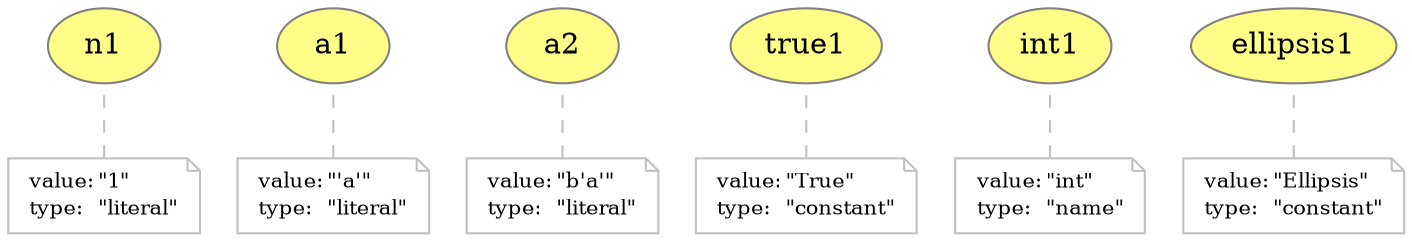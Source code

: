 digraph "PROV" { size="16,12"; rankdir="BT";
"http://example.org/n1" [fillcolor="#FFFC87",color="#808080",style="filled",label="n1",URL="http://example.org/n1"]
"-attrs0" [color="gray",shape="note",fontsize="10",fontcolor="black",label=<<TABLE cellpadding="0" border="0">
	<TR>
	    <TD align="left">value:</TD>
	    <TD align="left">&quot;1&quot;</TD>
	</TR>
	<TR>
	    <TD align="left">type:</TD>
	    <TD align="left">&quot;literal&quot;</TD>
	</TR>
</TABLE>>]
"-attrs0" -> "http://example.org/n1" [color="gray",style="dashed",arrowhead="none"]
"http://example.org/a1" [fillcolor="#FFFC87",color="#808080",style="filled",label="a1",URL="http://example.org/a1"]
"-attrs1" [color="gray",shape="note",fontsize="10",fontcolor="black",label=<<TABLE cellpadding="0" border="0">
	<TR>
	    <TD align="left">value:</TD>
	    <TD align="left">&quot;&#x27;a&#x27;&quot;</TD>
	</TR>
	<TR>
	    <TD align="left">type:</TD>
	    <TD align="left">&quot;literal&quot;</TD>
	</TR>
</TABLE>>]
"-attrs1" -> "http://example.org/a1" [color="gray",style="dashed",arrowhead="none"]
"http://example.org/a2" [fillcolor="#FFFC87",color="#808080",style="filled",label="a2",URL="http://example.org/a2"]
"-attrs2" [color="gray",shape="note",fontsize="10",fontcolor="black",label=<<TABLE cellpadding="0" border="0">
	<TR>
	    <TD align="left">value:</TD>
	    <TD align="left">&quot;b&#x27;a&#x27;&quot;</TD>
	</TR>
	<TR>
	    <TD align="left">type:</TD>
	    <TD align="left">&quot;literal&quot;</TD>
	</TR>
</TABLE>>]
"-attrs2" -> "http://example.org/a2" [color="gray",style="dashed",arrowhead="none"]
"http://example.org/true1" [fillcolor="#FFFC87",color="#808080",style="filled",label="true1",URL="http://example.org/true1"]
"-attrs3" [color="gray",shape="note",fontsize="10",fontcolor="black",label=<<TABLE cellpadding="0" border="0">
	<TR>
	    <TD align="left">value:</TD>
	    <TD align="left">&quot;True&quot;</TD>
	</TR>
	<TR>
	    <TD align="left">type:</TD>
	    <TD align="left">&quot;constant&quot;</TD>
	</TR>
</TABLE>>]
"-attrs3" -> "http://example.org/true1" [color="gray",style="dashed",arrowhead="none"]
"http://example.org/int1" [fillcolor="#FFFC87",color="#808080",style="filled",label="int1",URL="http://example.org/int1"]
"-attrs4" [color="gray",shape="note",fontsize="10",fontcolor="black",label=<<TABLE cellpadding="0" border="0">
	<TR>
	    <TD align="left">value:</TD>
	    <TD align="left">&quot;int&quot;</TD>
	</TR>
	<TR>
	    <TD align="left">type:</TD>
	    <TD align="left">&quot;name&quot;</TD>
	</TR>
</TABLE>>]
"-attrs4" -> "http://example.org/int1" [color="gray",style="dashed",arrowhead="none"]
"http://example.org/ellipsis1" [fillcolor="#FFFC87",color="#808080",style="filled",label="ellipsis1",URL="http://example.org/ellipsis1"]
"-attrs5" [color="gray",shape="note",fontsize="10",fontcolor="black",label=<<TABLE cellpadding="0" border="0">
	<TR>
	    <TD align="left">value:</TD>
	    <TD align="left">&quot;Ellipsis&quot;</TD>
	</TR>
	<TR>
	    <TD align="left">type:</TD>
	    <TD align="left">&quot;constant&quot;</TD>
	</TR>
</TABLE>>]
"-attrs5" -> "http://example.org/ellipsis1" [color="gray",style="dashed",arrowhead="none"]
}